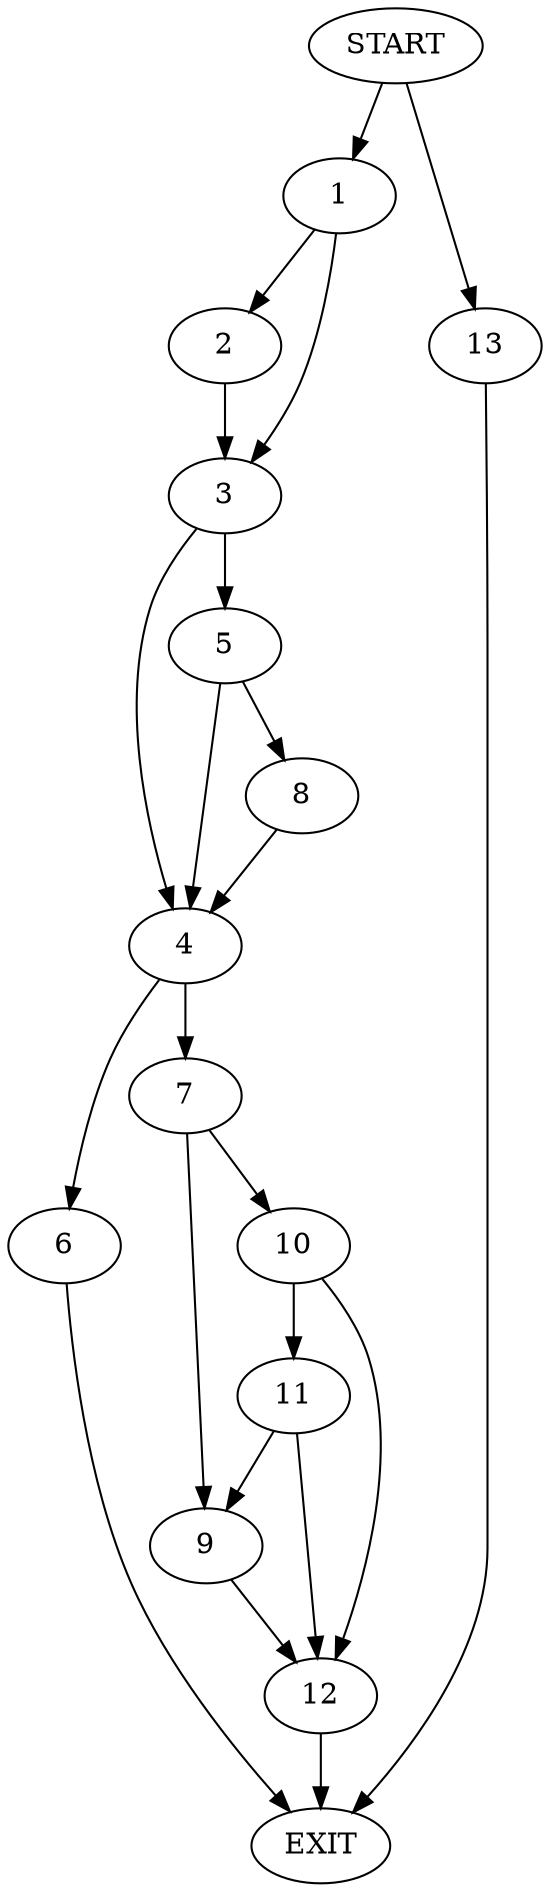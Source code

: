 digraph {
0 [label="START"]
14 [label="EXIT"]
0 -> 1
1 -> 2
1 -> 3
2 -> 3
3 -> 4
3 -> 5
4 -> 6
4 -> 7
5 -> 4
5 -> 8
8 -> 4
6 -> 14
7 -> 9
7 -> 10
10 -> 11
10 -> 12
9 -> 12
12 -> 14
11 -> 9
11 -> 12
0 -> 13
13 -> 14
}
